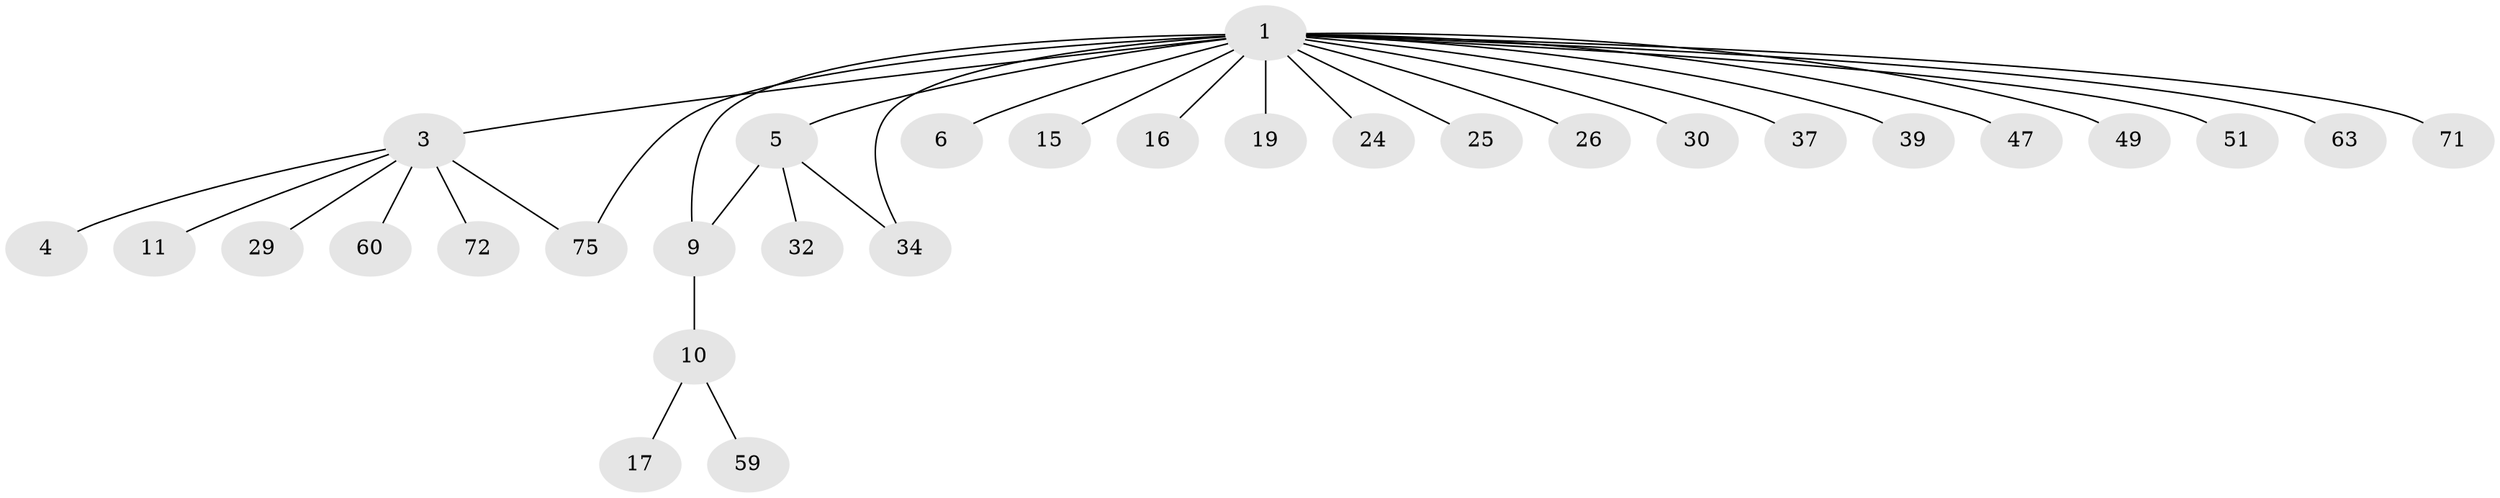// original degree distribution, {15: 0.012987012987012988, 22: 0.012987012987012988, 8: 0.012987012987012988, 1: 0.4935064935064935, 9: 0.012987012987012988, 3: 0.1038961038961039, 6: 0.012987012987012988, 7: 0.025974025974025976, 2: 0.2857142857142857, 4: 0.025974025974025976}
// Generated by graph-tools (version 1.1) at 2025/18/03/04/25 18:18:06]
// undirected, 30 vertices, 32 edges
graph export_dot {
graph [start="1"]
  node [color=gray90,style=filled];
  1 [super="+7+14+2"];
  3;
  4;
  5 [super="+8+13+65+76+50+23"];
  6 [super="+64"];
  9 [super="+61+53+46+69+73"];
  10;
  11 [super="+36"];
  15 [super="+40"];
  16 [super="+28"];
  17;
  19;
  24;
  25;
  26;
  29 [super="+68+35"];
  30 [super="+56"];
  32 [super="+42"];
  34 [super="+41"];
  37 [super="+66"];
  39 [super="+57"];
  47;
  49;
  51;
  59;
  60;
  63 [super="+70"];
  71;
  72;
  75;
  1 -- 3 [weight=2];
  1 -- 5 [weight=6];
  1 -- 15;
  1 -- 24;
  1 -- 25;
  1 -- 30 [weight=2];
  1 -- 39 [weight=2];
  1 -- 47;
  1 -- 63 [weight=3];
  1 -- 71;
  1 -- 16;
  1 -- 9 [weight=2];
  1 -- 34;
  1 -- 37;
  1 -- 6;
  1 -- 75;
  1 -- 49;
  1 -- 19;
  1 -- 51;
  1 -- 26;
  3 -- 4;
  3 -- 11;
  3 -- 29;
  3 -- 60;
  3 -- 72;
  3 -- 75;
  5 -- 32;
  5 -- 34;
  5 -- 9;
  9 -- 10;
  10 -- 17;
  10 -- 59;
}
